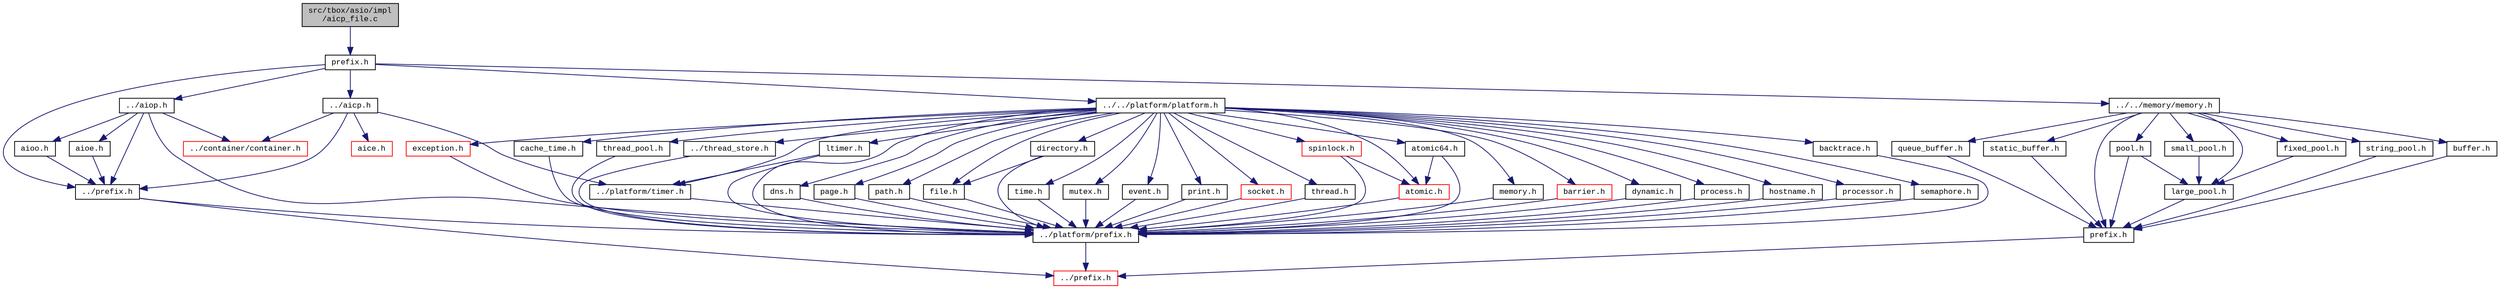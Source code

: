 digraph "src/tbox/asio/impl/aicp_file.c"
{
  edge [fontname="CourierNew",fontsize="10",labelfontname="CourierNew",labelfontsize="10"];
  node [fontname="CourierNew",fontsize="10",shape=record];
  Node1 [label="src/tbox/asio/impl\l/aicp_file.c",height=0.2,width=0.4,color="black", fillcolor="grey75", style="filled" fontcolor="black"];
  Node1 -> Node2 [color="midnightblue",fontsize="10",style="solid",fontname="CourierNew"];
  Node2 [label="prefix.h",height=0.2,width=0.4,color="black", fillcolor="white", style="filled",URL="$d3/d3c/asio_2impl_2prefix_8h_source.html"];
  Node2 -> Node3 [color="midnightblue",fontsize="10",style="solid",fontname="CourierNew"];
  Node3 [label="../prefix.h",height=0.2,width=0.4,color="black", fillcolor="white", style="filled",URL="$db/d56/asio_2prefix_8h_source.html"];
  Node3 -> Node4 [color="midnightblue",fontsize="10",style="solid",fontname="CourierNew"];
  Node4 [label="../prefix.h",height=0.2,width=0.4,color="red", fillcolor="white", style="filled",URL="$df/d5c/prefix_8h_source.html"];
  Node3 -> Node5 [color="midnightblue",fontsize="10",style="solid",fontname="CourierNew"];
  Node5 [label="../platform/prefix.h",height=0.2,width=0.4,color="black", fillcolor="white", style="filled",URL="$db/dfa/platform_2prefix_8h_source.html"];
  Node5 -> Node4 [color="midnightblue",fontsize="10",style="solid",fontname="CourierNew"];
  Node2 -> Node6 [color="midnightblue",fontsize="10",style="solid",fontname="CourierNew"];
  Node6 [label="../aicp.h",height=0.2,width=0.4,color="black", fillcolor="white", style="filled",URL="$dd/dd5/aicp_8h.html"];
  Node6 -> Node3 [color="midnightblue",fontsize="10",style="solid",fontname="CourierNew"];
  Node6 -> Node7 [color="midnightblue",fontsize="10",style="solid",fontname="CourierNew"];
  Node7 [label="aice.h",height=0.2,width=0.4,color="red", fillcolor="white", style="filled",URL="$da/d59/aice_8h.html"];
  Node6 -> Node8 [color="midnightblue",fontsize="10",style="solid",fontname="CourierNew"];
  Node8 [label="../platform/timer.h",height=0.2,width=0.4,color="black", fillcolor="white", style="filled",URL="$d5/dd0/timer_8h.html"];
  Node8 -> Node5 [color="midnightblue",fontsize="10",style="solid",fontname="CourierNew"];
  Node6 -> Node9 [color="midnightblue",fontsize="10",style="solid",fontname="CourierNew"];
  Node9 [label="../container/container.h",height=0.2,width=0.4,color="red", fillcolor="white", style="filled",URL="$d4/ddd/container_8h.html"];
  Node2 -> Node10 [color="midnightblue",fontsize="10",style="solid",fontname="CourierNew"];
  Node10 [label="../aiop.h",height=0.2,width=0.4,color="black", fillcolor="white", style="filled",URL="$db/d08/aiop_8h.html"];
  Node10 -> Node3 [color="midnightblue",fontsize="10",style="solid",fontname="CourierNew"];
  Node10 -> Node11 [color="midnightblue",fontsize="10",style="solid",fontname="CourierNew"];
  Node11 [label="aioo.h",height=0.2,width=0.4,color="black", fillcolor="white", style="filled",URL="$d6/d9b/aioo_8h.html"];
  Node11 -> Node3 [color="midnightblue",fontsize="10",style="solid",fontname="CourierNew"];
  Node10 -> Node12 [color="midnightblue",fontsize="10",style="solid",fontname="CourierNew"];
  Node12 [label="aioe.h",height=0.2,width=0.4,color="black", fillcolor="white", style="filled",URL="$d5/d10/aioe_8h.html"];
  Node12 -> Node3 [color="midnightblue",fontsize="10",style="solid",fontname="CourierNew"];
  Node10 -> Node5 [color="midnightblue",fontsize="10",style="solid",fontname="CourierNew"];
  Node10 -> Node9 [color="midnightblue",fontsize="10",style="solid",fontname="CourierNew"];
  Node2 -> Node13 [color="midnightblue",fontsize="10",style="solid",fontname="CourierNew"];
  Node13 [label="../../memory/memory.h",height=0.2,width=0.4,color="black", fillcolor="white", style="filled",URL="$dd/d7b/memory_2memory_8h_source.html"];
  Node13 -> Node14 [color="midnightblue",fontsize="10",style="solid",fontname="CourierNew"];
  Node14 [label="prefix.h",height=0.2,width=0.4,color="black", fillcolor="white", style="filled",URL="$d0/dad/memory_2prefix_8h_source.html"];
  Node14 -> Node4 [color="midnightblue",fontsize="10",style="solid",fontname="CourierNew"];
  Node13 -> Node15 [color="midnightblue",fontsize="10",style="solid",fontname="CourierNew"];
  Node15 [label="pool.h",height=0.2,width=0.4,color="black", fillcolor="white", style="filled",URL="$db/db7/pool_8h.html"];
  Node15 -> Node14 [color="midnightblue",fontsize="10",style="solid",fontname="CourierNew"];
  Node15 -> Node16 [color="midnightblue",fontsize="10",style="solid",fontname="CourierNew"];
  Node16 [label="large_pool.h",height=0.2,width=0.4,color="black", fillcolor="white", style="filled",URL="$db/d2d/large__pool_8h.html"];
  Node16 -> Node14 [color="midnightblue",fontsize="10",style="solid",fontname="CourierNew"];
  Node13 -> Node17 [color="midnightblue",fontsize="10",style="solid",fontname="CourierNew"];
  Node17 [label="fixed_pool.h",height=0.2,width=0.4,color="black", fillcolor="white", style="filled",URL="$dd/dd0/fixed__pool_8h.html"];
  Node17 -> Node16 [color="midnightblue",fontsize="10",style="solid",fontname="CourierNew"];
  Node13 -> Node16 [color="midnightblue",fontsize="10",style="solid",fontname="CourierNew"];
  Node13 -> Node18 [color="midnightblue",fontsize="10",style="solid",fontname="CourierNew"];
  Node18 [label="small_pool.h",height=0.2,width=0.4,color="black", fillcolor="white", style="filled",URL="$d1/d34/small__pool_8h.html"];
  Node18 -> Node16 [color="midnightblue",fontsize="10",style="solid",fontname="CourierNew"];
  Node13 -> Node19 [color="midnightblue",fontsize="10",style="solid",fontname="CourierNew"];
  Node19 [label="string_pool.h",height=0.2,width=0.4,color="black", fillcolor="white", style="filled",URL="$db/d9d/string__pool_8h.html"];
  Node19 -> Node14 [color="midnightblue",fontsize="10",style="solid",fontname="CourierNew"];
  Node13 -> Node20 [color="midnightblue",fontsize="10",style="solid",fontname="CourierNew"];
  Node20 [label="buffer.h",height=0.2,width=0.4,color="black", fillcolor="white", style="filled",URL="$d5/d08/buffer_8h.html"];
  Node20 -> Node14 [color="midnightblue",fontsize="10",style="solid",fontname="CourierNew"];
  Node13 -> Node21 [color="midnightblue",fontsize="10",style="solid",fontname="CourierNew"];
  Node21 [label="queue_buffer.h",height=0.2,width=0.4,color="black", fillcolor="white", style="filled",URL="$d8/d9d/queue__buffer_8h.html"];
  Node21 -> Node14 [color="midnightblue",fontsize="10",style="solid",fontname="CourierNew"];
  Node13 -> Node22 [color="midnightblue",fontsize="10",style="solid",fontname="CourierNew"];
  Node22 [label="static_buffer.h",height=0.2,width=0.4,color="black", fillcolor="white", style="filled",URL="$d4/d2b/static__buffer_8h.html"];
  Node22 -> Node14 [color="midnightblue",fontsize="10",style="solid",fontname="CourierNew"];
  Node2 -> Node23 [color="midnightblue",fontsize="10",style="solid",fontname="CourierNew"];
  Node23 [label="../../platform/platform.h",height=0.2,width=0.4,color="black", fillcolor="white", style="filled",URL="$de/d03/platform_8h.html"];
  Node23 -> Node5 [color="midnightblue",fontsize="10",style="solid",fontname="CourierNew"];
  Node23 -> Node24 [color="midnightblue",fontsize="10",style="solid",fontname="CourierNew"];
  Node24 [label="dns.h",height=0.2,width=0.4,color="black", fillcolor="white", style="filled",URL="$d9/d31/platform_2dns_8h_source.html"];
  Node24 -> Node5 [color="midnightblue",fontsize="10",style="solid",fontname="CourierNew"];
  Node23 -> Node25 [color="midnightblue",fontsize="10",style="solid",fontname="CourierNew"];
  Node25 [label="page.h",height=0.2,width=0.4,color="black", fillcolor="white", style="filled",URL="$de/dad/page_8h.html"];
  Node25 -> Node5 [color="midnightblue",fontsize="10",style="solid",fontname="CourierNew"];
  Node23 -> Node26 [color="midnightblue",fontsize="10",style="solid",fontname="CourierNew"];
  Node26 [label="path.h",height=0.2,width=0.4,color="black", fillcolor="white", style="filled",URL="$d7/dd4/path_8h_source.html"];
  Node26 -> Node5 [color="midnightblue",fontsize="10",style="solid",fontname="CourierNew"];
  Node23 -> Node27 [color="midnightblue",fontsize="10",style="solid",fontname="CourierNew"];
  Node27 [label="file.h",height=0.2,width=0.4,color="black", fillcolor="white", style="filled",URL="$d2/d4d/file_8h.html"];
  Node27 -> Node5 [color="midnightblue",fontsize="10",style="solid",fontname="CourierNew"];
  Node23 -> Node28 [color="midnightblue",fontsize="10",style="solid",fontname="CourierNew"];
  Node28 [label="time.h",height=0.2,width=0.4,color="black", fillcolor="white", style="filled",URL="$db/d97/platform_2time_8h_source.html"];
  Node28 -> Node5 [color="midnightblue",fontsize="10",style="solid",fontname="CourierNew"];
  Node23 -> Node29 [color="midnightblue",fontsize="10",style="solid",fontname="CourierNew"];
  Node29 [label="mutex.h",height=0.2,width=0.4,color="black", fillcolor="white", style="filled",URL="$d0/df8/mutex_8h.html"];
  Node29 -> Node5 [color="midnightblue",fontsize="10",style="solid",fontname="CourierNew"];
  Node23 -> Node30 [color="midnightblue",fontsize="10",style="solid",fontname="CourierNew"];
  Node30 [label="event.h",height=0.2,width=0.4,color="black", fillcolor="white", style="filled",URL="$dd/d20/event_8h.html"];
  Node30 -> Node5 [color="midnightblue",fontsize="10",style="solid",fontname="CourierNew"];
  Node23 -> Node8 [color="midnightblue",fontsize="10",style="solid",fontname="CourierNew"];
  Node23 -> Node31 [color="midnightblue",fontsize="10",style="solid",fontname="CourierNew"];
  Node31 [label="print.h",height=0.2,width=0.4,color="black", fillcolor="white", style="filled",URL="$d5/d77/print_8h.html"];
  Node31 -> Node5 [color="midnightblue",fontsize="10",style="solid",fontname="CourierNew"];
  Node23 -> Node32 [color="midnightblue",fontsize="10",style="solid",fontname="CourierNew"];
  Node32 [label="ltimer.h",height=0.2,width=0.4,color="black", fillcolor="white", style="filled",URL="$d5/d7d/ltimer_8h.html"];
  Node32 -> Node5 [color="midnightblue",fontsize="10",style="solid",fontname="CourierNew"];
  Node32 -> Node8 [color="midnightblue",fontsize="10",style="solid",fontname="CourierNew"];
  Node23 -> Node33 [color="midnightblue",fontsize="10",style="solid",fontname="CourierNew"];
  Node33 [label="socket.h",height=0.2,width=0.4,color="red", fillcolor="white", style="filled",URL="$da/ddd/socket_8h.html"];
  Node33 -> Node5 [color="midnightblue",fontsize="10",style="solid",fontname="CourierNew"];
  Node23 -> Node34 [color="midnightblue",fontsize="10",style="solid",fontname="CourierNew"];
  Node34 [label="thread.h",height=0.2,width=0.4,color="black", fillcolor="white", style="filled",URL="$db/dd5/thread_8h.html"];
  Node34 -> Node5 [color="midnightblue",fontsize="10",style="solid",fontname="CourierNew"];
  Node23 -> Node35 [color="midnightblue",fontsize="10",style="solid",fontname="CourierNew"];
  Node35 [label="atomic.h",height=0.2,width=0.4,color="red", fillcolor="white", style="filled",URL="$dd/d02/atomic_8h_source.html"];
  Node35 -> Node5 [color="midnightblue",fontsize="10",style="solid",fontname="CourierNew"];
  Node23 -> Node36 [color="midnightblue",fontsize="10",style="solid",fontname="CourierNew"];
  Node36 [label="memory.h",height=0.2,width=0.4,color="black", fillcolor="white", style="filled",URL="$d0/db0/platform_2memory_8h_source.html"];
  Node36 -> Node5 [color="midnightblue",fontsize="10",style="solid",fontname="CourierNew"];
  Node23 -> Node37 [color="midnightblue",fontsize="10",style="solid",fontname="CourierNew"];
  Node37 [label="barrier.h",height=0.2,width=0.4,color="red", fillcolor="white", style="filled",URL="$df/d9a/barrier_8h_source.html"];
  Node37 -> Node5 [color="midnightblue",fontsize="10",style="solid",fontname="CourierNew"];
  Node23 -> Node38 [color="midnightblue",fontsize="10",style="solid",fontname="CourierNew"];
  Node38 [label="dynamic.h",height=0.2,width=0.4,color="black", fillcolor="white", style="filled",URL="$df/dd3/dynamic_8h_source.html"];
  Node38 -> Node5 [color="midnightblue",fontsize="10",style="solid",fontname="CourierNew"];
  Node23 -> Node39 [color="midnightblue",fontsize="10",style="solid",fontname="CourierNew"];
  Node39 [label="process.h",height=0.2,width=0.4,color="black", fillcolor="white", style="filled",URL="$da/d42/process_8h.html"];
  Node39 -> Node5 [color="midnightblue",fontsize="10",style="solid",fontname="CourierNew"];
  Node23 -> Node40 [color="midnightblue",fontsize="10",style="solid",fontname="CourierNew"];
  Node40 [label="spinlock.h",height=0.2,width=0.4,color="red", fillcolor="white", style="filled",URL="$df/d63/spinlock_8h.html"];
  Node40 -> Node5 [color="midnightblue",fontsize="10",style="solid",fontname="CourierNew"];
  Node40 -> Node35 [color="midnightblue",fontsize="10",style="solid",fontname="CourierNew"];
  Node23 -> Node41 [color="midnightblue",fontsize="10",style="solid",fontname="CourierNew"];
  Node41 [label="atomic64.h",height=0.2,width=0.4,color="black", fillcolor="white", style="filled",URL="$df/dd4/atomic64_8h_source.html"];
  Node41 -> Node5 [color="midnightblue",fontsize="10",style="solid",fontname="CourierNew"];
  Node41 -> Node35 [color="midnightblue",fontsize="10",style="solid",fontname="CourierNew"];
  Node23 -> Node42 [color="midnightblue",fontsize="10",style="solid",fontname="CourierNew"];
  Node42 [label="hostname.h",height=0.2,width=0.4,color="black", fillcolor="white", style="filled",URL="$d4/de1/hostname_8h.html"];
  Node42 -> Node5 [color="midnightblue",fontsize="10",style="solid",fontname="CourierNew"];
  Node23 -> Node43 [color="midnightblue",fontsize="10",style="solid",fontname="CourierNew"];
  Node43 [label="processor.h",height=0.2,width=0.4,color="black", fillcolor="white", style="filled",URL="$d9/d99/processor_8h.html"];
  Node43 -> Node5 [color="midnightblue",fontsize="10",style="solid",fontname="CourierNew"];
  Node23 -> Node44 [color="midnightblue",fontsize="10",style="solid",fontname="CourierNew"];
  Node44 [label="semaphore.h",height=0.2,width=0.4,color="black", fillcolor="white", style="filled",URL="$d6/dc6/semaphore_8h.html"];
  Node44 -> Node5 [color="midnightblue",fontsize="10",style="solid",fontname="CourierNew"];
  Node23 -> Node45 [color="midnightblue",fontsize="10",style="solid",fontname="CourierNew"];
  Node45 [label="backtrace.h",height=0.2,width=0.4,color="black", fillcolor="white", style="filled",URL="$d3/dda/backtrace_8h.html"];
  Node45 -> Node5 [color="midnightblue",fontsize="10",style="solid",fontname="CourierNew"];
  Node23 -> Node46 [color="midnightblue",fontsize="10",style="solid",fontname="CourierNew"];
  Node46 [label="directory.h",height=0.2,width=0.4,color="black", fillcolor="white", style="filled",URL="$d9/d0f/directory_8h.html"];
  Node46 -> Node5 [color="midnightblue",fontsize="10",style="solid",fontname="CourierNew"];
  Node46 -> Node27 [color="midnightblue",fontsize="10",style="solid",fontname="CourierNew"];
  Node23 -> Node47 [color="midnightblue",fontsize="10",style="solid",fontname="CourierNew"];
  Node47 [label="exception.h",height=0.2,width=0.4,color="red", fillcolor="white", style="filled",URL="$dd/d2d/exception_8h_source.html"];
  Node47 -> Node5 [color="midnightblue",fontsize="10",style="solid",fontname="CourierNew"];
  Node23 -> Node48 [color="midnightblue",fontsize="10",style="solid",fontname="CourierNew"];
  Node48 [label="cache_time.h",height=0.2,width=0.4,color="black", fillcolor="white", style="filled",URL="$d4/d37/cache__time_8h.html"];
  Node48 -> Node5 [color="midnightblue",fontsize="10",style="solid",fontname="CourierNew"];
  Node23 -> Node49 [color="midnightblue",fontsize="10",style="solid",fontname="CourierNew"];
  Node49 [label="thread_pool.h",height=0.2,width=0.4,color="black", fillcolor="white", style="filled",URL="$d3/dec/thread__pool_8h.html"];
  Node49 -> Node5 [color="midnightblue",fontsize="10",style="solid",fontname="CourierNew"];
  Node23 -> Node50 [color="midnightblue",fontsize="10",style="solid",fontname="CourierNew"];
  Node50 [label="../thread_store.h",height=0.2,width=0.4,color="black", fillcolor="white", style="filled",URL="$d8/d4a/thread__store_8h.html"];
  Node50 -> Node5 [color="midnightblue",fontsize="10",style="solid",fontname="CourierNew"];
}
